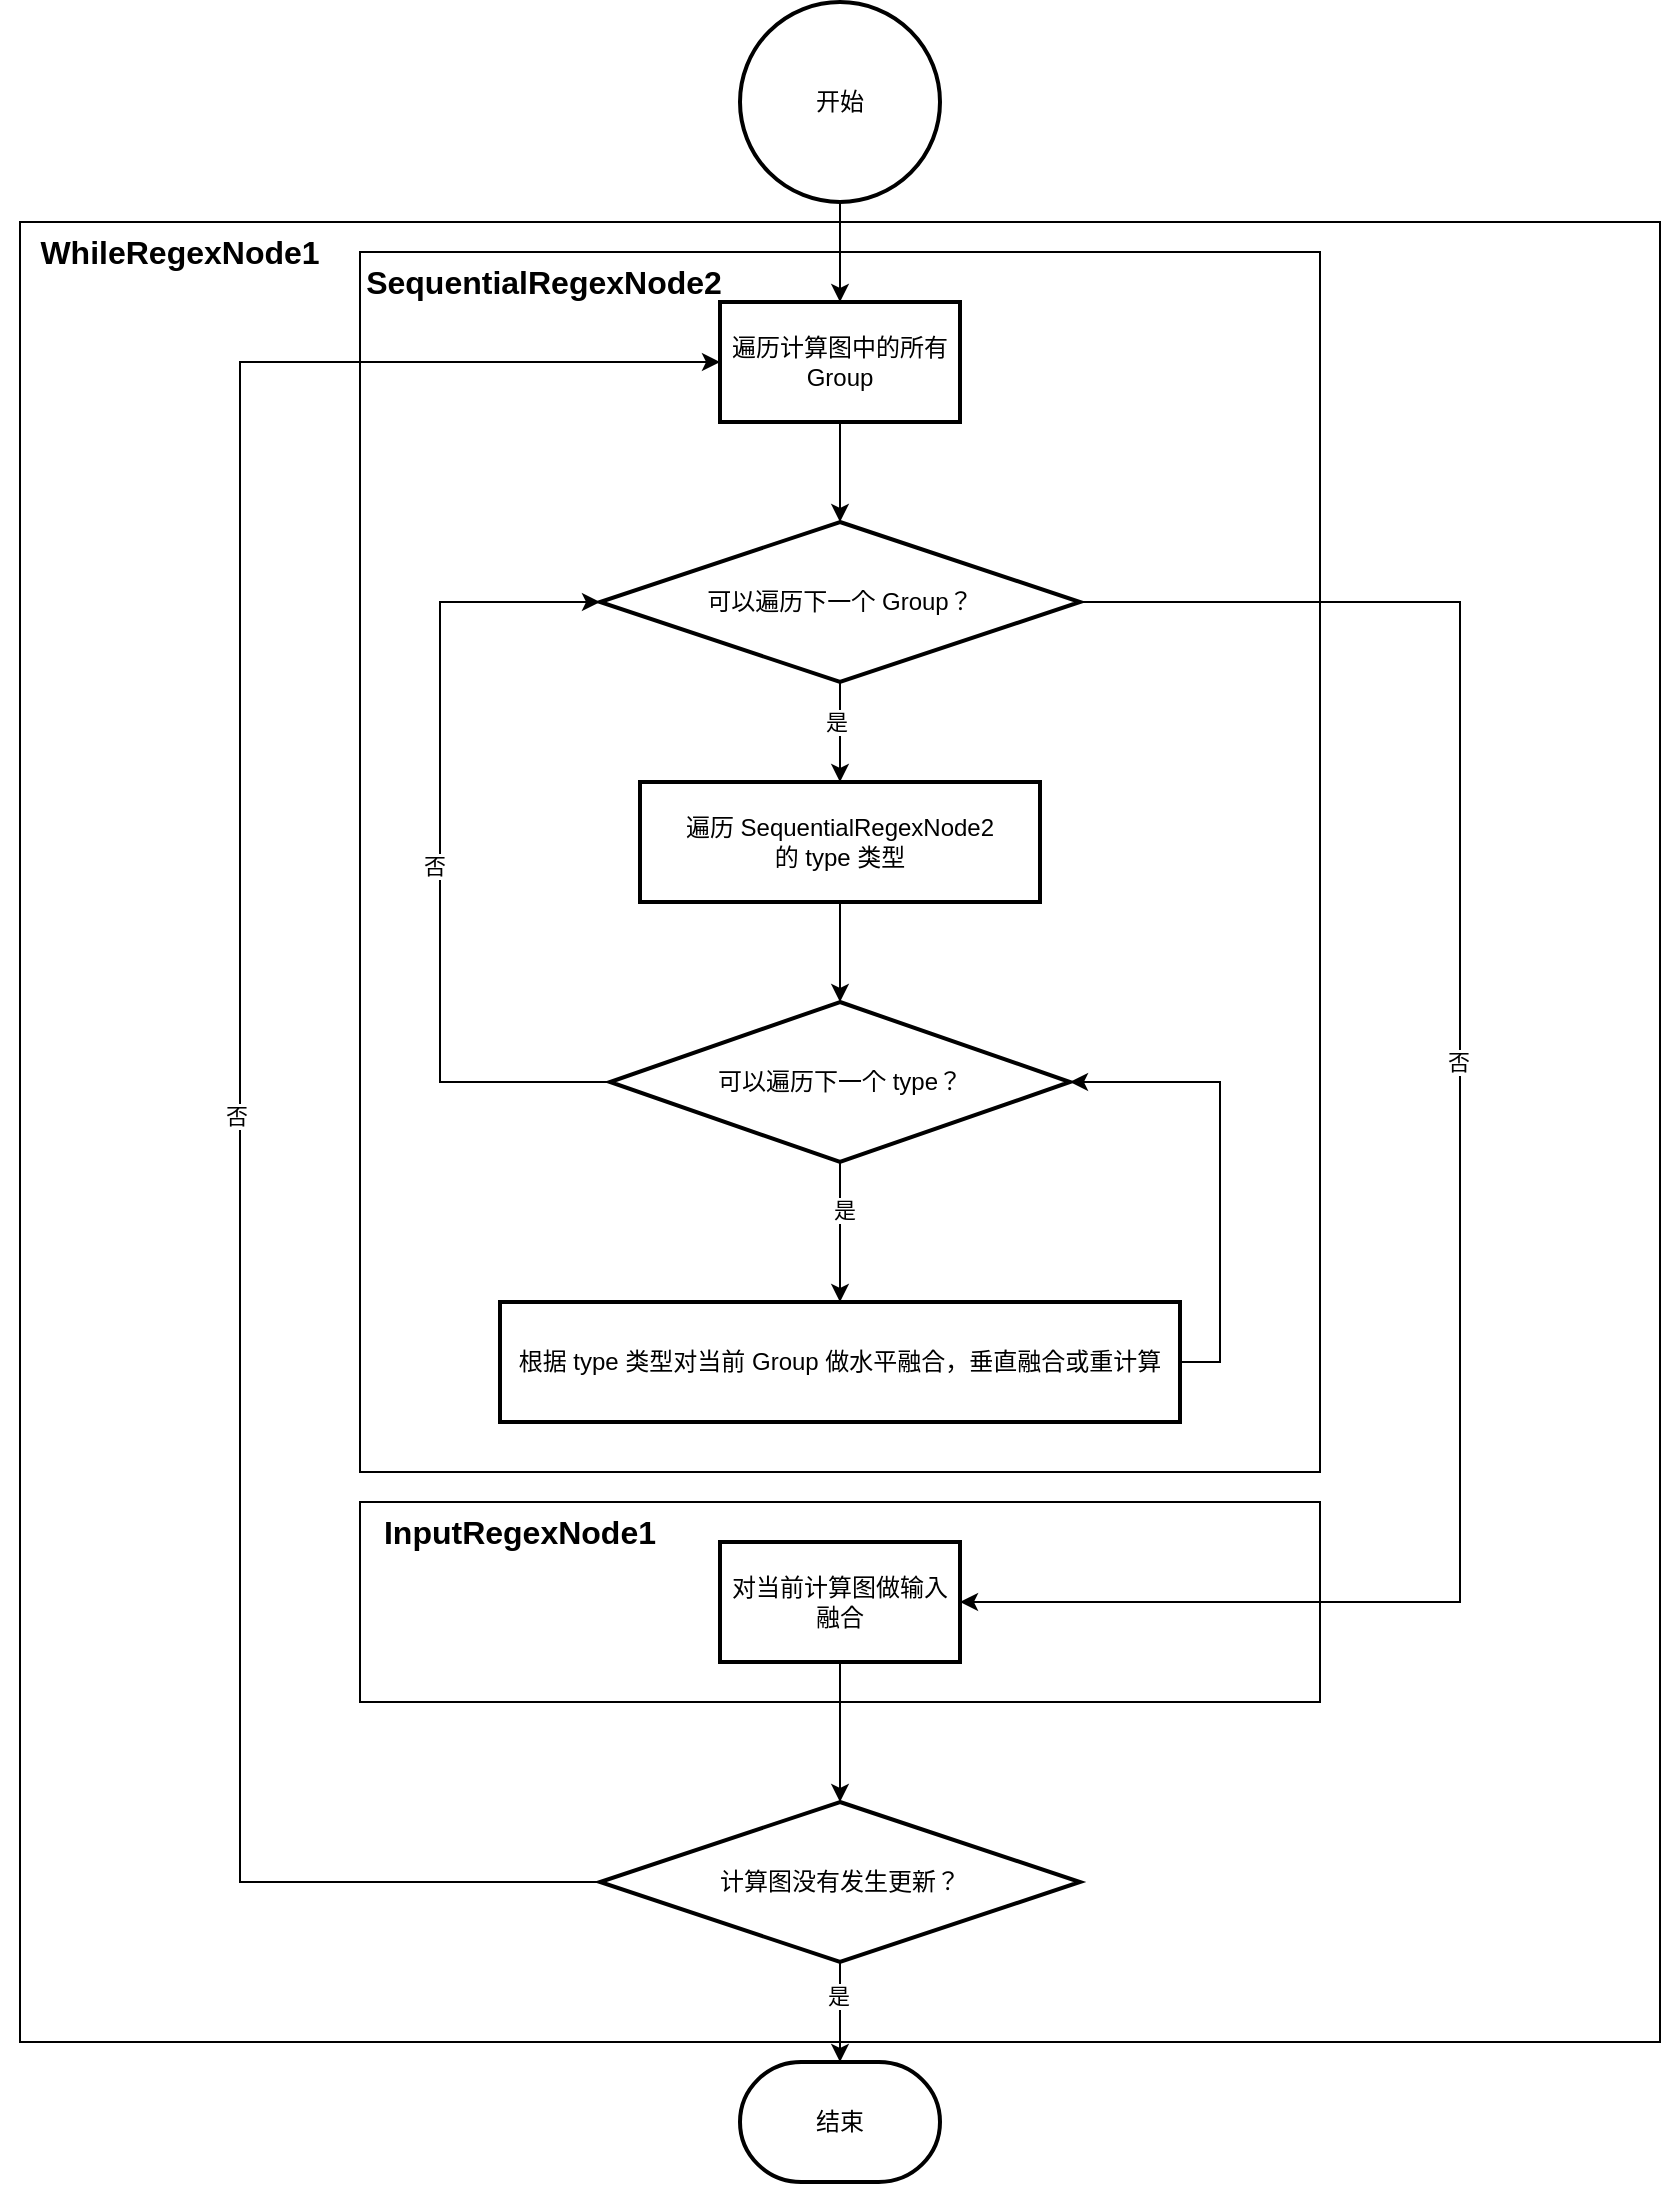 <mxfile version="21.6.6" type="github">
  <diagram name="第 1 页" id="YnzpbLVSBEW2W_aMIhlS">
    <mxGraphModel dx="2735" dy="2175" grid="1" gridSize="10" guides="1" tooltips="1" connect="1" arrows="1" fold="1" page="1" pageScale="1" pageWidth="827" pageHeight="1169" math="0" shadow="0">
      <root>
        <mxCell id="0" />
        <mxCell id="1" parent="0" />
        <mxCell id="6Jdx5kLrER20dMgVWngY-101" value="" style="rounded=0;whiteSpace=wrap;html=1;" parent="1" vertex="1">
          <mxGeometry x="-20" y="-40" width="820" height="910" as="geometry" />
        </mxCell>
        <mxCell id="6Jdx5kLrER20dMgVWngY-99" value="" style="rounded=0;whiteSpace=wrap;html=1;" parent="1" vertex="1">
          <mxGeometry x="150" y="600" width="480" height="100" as="geometry" />
        </mxCell>
        <mxCell id="6Jdx5kLrER20dMgVWngY-97" value="" style="rounded=0;whiteSpace=wrap;html=1;" parent="1" vertex="1">
          <mxGeometry x="150" y="-25" width="480" height="610" as="geometry" />
        </mxCell>
        <mxCell id="6Jdx5kLrER20dMgVWngY-77" style="edgeStyle=orthogonalEdgeStyle;rounded=0;orthogonalLoop=1;jettySize=auto;html=1;exitX=0.5;exitY=1;exitDx=0;exitDy=0;exitPerimeter=0;entryX=0.5;entryY=0;entryDx=0;entryDy=0;" parent="1" source="6Jdx5kLrER20dMgVWngY-1" target="6Jdx5kLrER20dMgVWngY-75" edge="1">
          <mxGeometry relative="1" as="geometry" />
        </mxCell>
        <mxCell id="6Jdx5kLrER20dMgVWngY-1" value="开始" style="strokeWidth=2;html=1;shape=mxgraph.flowchart.start_2;whiteSpace=wrap;" parent="1" vertex="1">
          <mxGeometry x="340" y="-150" width="100" height="100" as="geometry" />
        </mxCell>
        <mxCell id="6Jdx5kLrER20dMgVWngY-86" style="edgeStyle=orthogonalEdgeStyle;rounded=0;orthogonalLoop=1;jettySize=auto;html=1;exitX=0.5;exitY=1;exitDx=0;exitDy=0;entryX=0.5;entryY=0;entryDx=0;entryDy=0;" parent="1" source="6Jdx5kLrER20dMgVWngY-15" target="6Jdx5kLrER20dMgVWngY-85" edge="1">
          <mxGeometry relative="1" as="geometry" />
        </mxCell>
        <mxCell id="6Jdx5kLrER20dMgVWngY-87" value="是" style="edgeLabel;html=1;align=center;verticalAlign=middle;resizable=0;points=[];" parent="6Jdx5kLrER20dMgVWngY-86" vertex="1" connectable="0">
          <mxGeometry x="-0.173" y="-2" relative="1" as="geometry">
            <mxPoint y="-1" as="offset" />
          </mxGeometry>
        </mxCell>
        <mxCell id="6Jdx5kLrER20dMgVWngY-93" style="edgeStyle=orthogonalEdgeStyle;rounded=0;orthogonalLoop=1;jettySize=auto;html=1;exitX=1;exitY=0.5;exitDx=0;exitDy=0;entryX=1;entryY=0.5;entryDx=0;entryDy=0;" parent="1" source="6Jdx5kLrER20dMgVWngY-15" target="6Jdx5kLrER20dMgVWngY-57" edge="1">
          <mxGeometry relative="1" as="geometry">
            <Array as="points">
              <mxPoint x="700" y="150" />
              <mxPoint x="700" y="650" />
            </Array>
          </mxGeometry>
        </mxCell>
        <mxCell id="6Jdx5kLrER20dMgVWngY-94" value="否" style="edgeLabel;html=1;align=center;verticalAlign=middle;resizable=0;points=[];" parent="6Jdx5kLrER20dMgVWngY-93" vertex="1" connectable="0">
          <mxGeometry x="-0.106" y="-1" relative="1" as="geometry">
            <mxPoint as="offset" />
          </mxGeometry>
        </mxCell>
        <mxCell id="6Jdx5kLrER20dMgVWngY-15" value="可以遍历下一个 Group？" style="rhombus;whiteSpace=wrap;html=1;strokeWidth=2;" parent="1" vertex="1">
          <mxGeometry x="270" y="110" width="240" height="80" as="geometry" />
        </mxCell>
        <mxCell id="6Jdx5kLrER20dMgVWngY-27" value="" style="edgeStyle=orthogonalEdgeStyle;rounded=0;orthogonalLoop=1;jettySize=auto;html=1;entryX=0.5;entryY=0;entryDx=0;entryDy=0;" parent="1" source="6Jdx5kLrER20dMgVWngY-20" target="6Jdx5kLrER20dMgVWngY-51" edge="1">
          <mxGeometry relative="1" as="geometry">
            <mxPoint x="390" y="470" as="targetPoint" />
          </mxGeometry>
        </mxCell>
        <mxCell id="6Jdx5kLrER20dMgVWngY-92" value="是" style="edgeLabel;html=1;align=center;verticalAlign=middle;resizable=0;points=[];" parent="6Jdx5kLrER20dMgVWngY-27" vertex="1" connectable="0">
          <mxGeometry x="-0.295" y="2" relative="1" as="geometry">
            <mxPoint y="-1" as="offset" />
          </mxGeometry>
        </mxCell>
        <mxCell id="6Jdx5kLrER20dMgVWngY-83" style="edgeStyle=orthogonalEdgeStyle;rounded=0;orthogonalLoop=1;jettySize=auto;html=1;exitX=0;exitY=0.5;exitDx=0;exitDy=0;entryX=0;entryY=0.5;entryDx=0;entryDy=0;" parent="1" source="6Jdx5kLrER20dMgVWngY-20" target="6Jdx5kLrER20dMgVWngY-15" edge="1">
          <mxGeometry relative="1" as="geometry">
            <Array as="points">
              <mxPoint x="190" y="390" />
              <mxPoint x="190" y="150" />
            </Array>
          </mxGeometry>
        </mxCell>
        <mxCell id="6Jdx5kLrER20dMgVWngY-84" value="否" style="edgeLabel;html=1;align=center;verticalAlign=middle;resizable=0;points=[];" parent="6Jdx5kLrER20dMgVWngY-83" vertex="1" connectable="0">
          <mxGeometry x="-0.044" y="3" relative="1" as="geometry">
            <mxPoint as="offset" />
          </mxGeometry>
        </mxCell>
        <mxCell id="6Jdx5kLrER20dMgVWngY-20" value="可以遍历下一个 type？" style="rhombus;whiteSpace=wrap;html=1;strokeWidth=2;" parent="1" vertex="1">
          <mxGeometry x="275" y="350" width="230" height="80" as="geometry" />
        </mxCell>
        <mxCell id="6Jdx5kLrER20dMgVWngY-91" style="edgeStyle=orthogonalEdgeStyle;rounded=0;orthogonalLoop=1;jettySize=auto;html=1;exitX=1;exitY=0.5;exitDx=0;exitDy=0;entryX=1;entryY=0.5;entryDx=0;entryDy=0;" parent="1" source="6Jdx5kLrER20dMgVWngY-51" target="6Jdx5kLrER20dMgVWngY-20" edge="1">
          <mxGeometry relative="1" as="geometry" />
        </mxCell>
        <mxCell id="6Jdx5kLrER20dMgVWngY-51" value="根据 type 类型对当前 Group 做水平融合，垂直融合或重计算" style="whiteSpace=wrap;html=1;strokeWidth=2;" parent="1" vertex="1">
          <mxGeometry x="220" y="500" width="340" height="60" as="geometry" />
        </mxCell>
        <mxCell id="6Jdx5kLrER20dMgVWngY-71" value="" style="edgeStyle=orthogonalEdgeStyle;rounded=0;orthogonalLoop=1;jettySize=auto;html=1;" parent="1" source="6Jdx5kLrER20dMgVWngY-57" target="6Jdx5kLrER20dMgVWngY-70" edge="1">
          <mxGeometry relative="1" as="geometry" />
        </mxCell>
        <mxCell id="6Jdx5kLrER20dMgVWngY-57" value="对当前计算图做输入融合" style="whiteSpace=wrap;html=1;strokeWidth=2;" parent="1" vertex="1">
          <mxGeometry x="330" y="620" width="120" height="60" as="geometry" />
        </mxCell>
        <mxCell id="6Jdx5kLrER20dMgVWngY-73" style="edgeStyle=orthogonalEdgeStyle;rounded=0;orthogonalLoop=1;jettySize=auto;html=1;exitX=0.5;exitY=1;exitDx=0;exitDy=0;entryX=0.5;entryY=0;entryDx=0;entryDy=0;entryPerimeter=0;" parent="1" source="6Jdx5kLrER20dMgVWngY-70" target="6Jdx5kLrER20dMgVWngY-72" edge="1">
          <mxGeometry relative="1" as="geometry" />
        </mxCell>
        <mxCell id="6Jdx5kLrER20dMgVWngY-74" value="是" style="edgeLabel;html=1;align=center;verticalAlign=middle;resizable=0;points=[];" parent="6Jdx5kLrER20dMgVWngY-73" vertex="1" connectable="0">
          <mxGeometry x="-0.347" y="-1" relative="1" as="geometry">
            <mxPoint as="offset" />
          </mxGeometry>
        </mxCell>
        <mxCell id="6Jdx5kLrER20dMgVWngY-95" style="edgeStyle=orthogonalEdgeStyle;rounded=0;orthogonalLoop=1;jettySize=auto;html=1;exitX=0;exitY=0.5;exitDx=0;exitDy=0;entryX=0;entryY=0.5;entryDx=0;entryDy=0;" parent="1" source="6Jdx5kLrER20dMgVWngY-70" target="6Jdx5kLrER20dMgVWngY-75" edge="1">
          <mxGeometry relative="1" as="geometry">
            <Array as="points">
              <mxPoint x="90" y="790" />
              <mxPoint x="90" y="30" />
            </Array>
          </mxGeometry>
        </mxCell>
        <mxCell id="6Jdx5kLrER20dMgVWngY-96" value="否" style="edgeLabel;html=1;align=center;verticalAlign=middle;resizable=0;points=[];" parent="6Jdx5kLrER20dMgVWngY-95" vertex="1" connectable="0">
          <mxGeometry x="-0.043" y="2" relative="1" as="geometry">
            <mxPoint y="1" as="offset" />
          </mxGeometry>
        </mxCell>
        <mxCell id="6Jdx5kLrER20dMgVWngY-70" value="计算图没有发生更新？" style="rhombus;whiteSpace=wrap;html=1;strokeWidth=2;" parent="1" vertex="1">
          <mxGeometry x="270" y="750" width="240" height="80" as="geometry" />
        </mxCell>
        <mxCell id="6Jdx5kLrER20dMgVWngY-72" value="结束" style="strokeWidth=2;html=1;shape=mxgraph.flowchart.terminator;whiteSpace=wrap;" parent="1" vertex="1">
          <mxGeometry x="340" y="880" width="100" height="60" as="geometry" />
        </mxCell>
        <mxCell id="6Jdx5kLrER20dMgVWngY-78" style="edgeStyle=orthogonalEdgeStyle;rounded=0;orthogonalLoop=1;jettySize=auto;html=1;exitX=0.5;exitY=1;exitDx=0;exitDy=0;entryX=0.5;entryY=0;entryDx=0;entryDy=0;" parent="1" source="6Jdx5kLrER20dMgVWngY-75" target="6Jdx5kLrER20dMgVWngY-15" edge="1">
          <mxGeometry relative="1" as="geometry" />
        </mxCell>
        <mxCell id="6Jdx5kLrER20dMgVWngY-75" value="遍历计算图中的所有 Group" style="whiteSpace=wrap;html=1;strokeWidth=2;" parent="1" vertex="1">
          <mxGeometry x="330" width="120" height="60" as="geometry" />
        </mxCell>
        <mxCell id="6Jdx5kLrER20dMgVWngY-88" style="edgeStyle=orthogonalEdgeStyle;rounded=0;orthogonalLoop=1;jettySize=auto;html=1;exitX=0.5;exitY=1;exitDx=0;exitDy=0;entryX=0.5;entryY=0;entryDx=0;entryDy=0;" parent="1" source="6Jdx5kLrER20dMgVWngY-85" target="6Jdx5kLrER20dMgVWngY-20" edge="1">
          <mxGeometry relative="1" as="geometry" />
        </mxCell>
        <mxCell id="6Jdx5kLrER20dMgVWngY-85" value="遍历 SequentialRegexNode2&lt;br style=&quot;border-color: var(--border-color);&quot;&gt;的 type 类型" style="whiteSpace=wrap;html=1;strokeWidth=2;" parent="1" vertex="1">
          <mxGeometry x="290" y="240" width="200" height="60" as="geometry" />
        </mxCell>
        <mxCell id="6Jdx5kLrER20dMgVWngY-98" value="&lt;b&gt;&lt;font style=&quot;font-size: 16px;&quot;&gt;SequentialRegexNode2&lt;/font&gt;&lt;/b&gt;&lt;span style=&quot;font-size: medium; text-align: start;&quot;&gt;&lt;/span&gt;" style="text;html=1;strokeColor=none;fillColor=none;align=center;verticalAlign=middle;whiteSpace=wrap;rounded=0;" parent="1" vertex="1">
          <mxGeometry x="152" y="-25" width="180" height="30" as="geometry" />
        </mxCell>
        <mxCell id="6Jdx5kLrER20dMgVWngY-100" value="&lt;b&gt;&lt;font style=&quot;font-size: 16px;&quot;&gt;InputRegexNode1&lt;/font&gt;&lt;/b&gt;" style="text;html=1;strokeColor=none;fillColor=none;align=center;verticalAlign=middle;whiteSpace=wrap;rounded=0;" parent="1" vertex="1">
          <mxGeometry x="140" y="600" width="180" height="30" as="geometry" />
        </mxCell>
        <mxCell id="6Jdx5kLrER20dMgVWngY-102" value="&lt;b&gt;&lt;font style=&quot;font-size: 16px;&quot;&gt;WhileRegexNode1&lt;/font&gt;&lt;/b&gt;" style="text;html=1;strokeColor=none;fillColor=none;align=center;verticalAlign=middle;whiteSpace=wrap;rounded=0;" parent="1" vertex="1">
          <mxGeometry x="-30" y="-40" width="180" height="30" as="geometry" />
        </mxCell>
      </root>
    </mxGraphModel>
  </diagram>
</mxfile>
